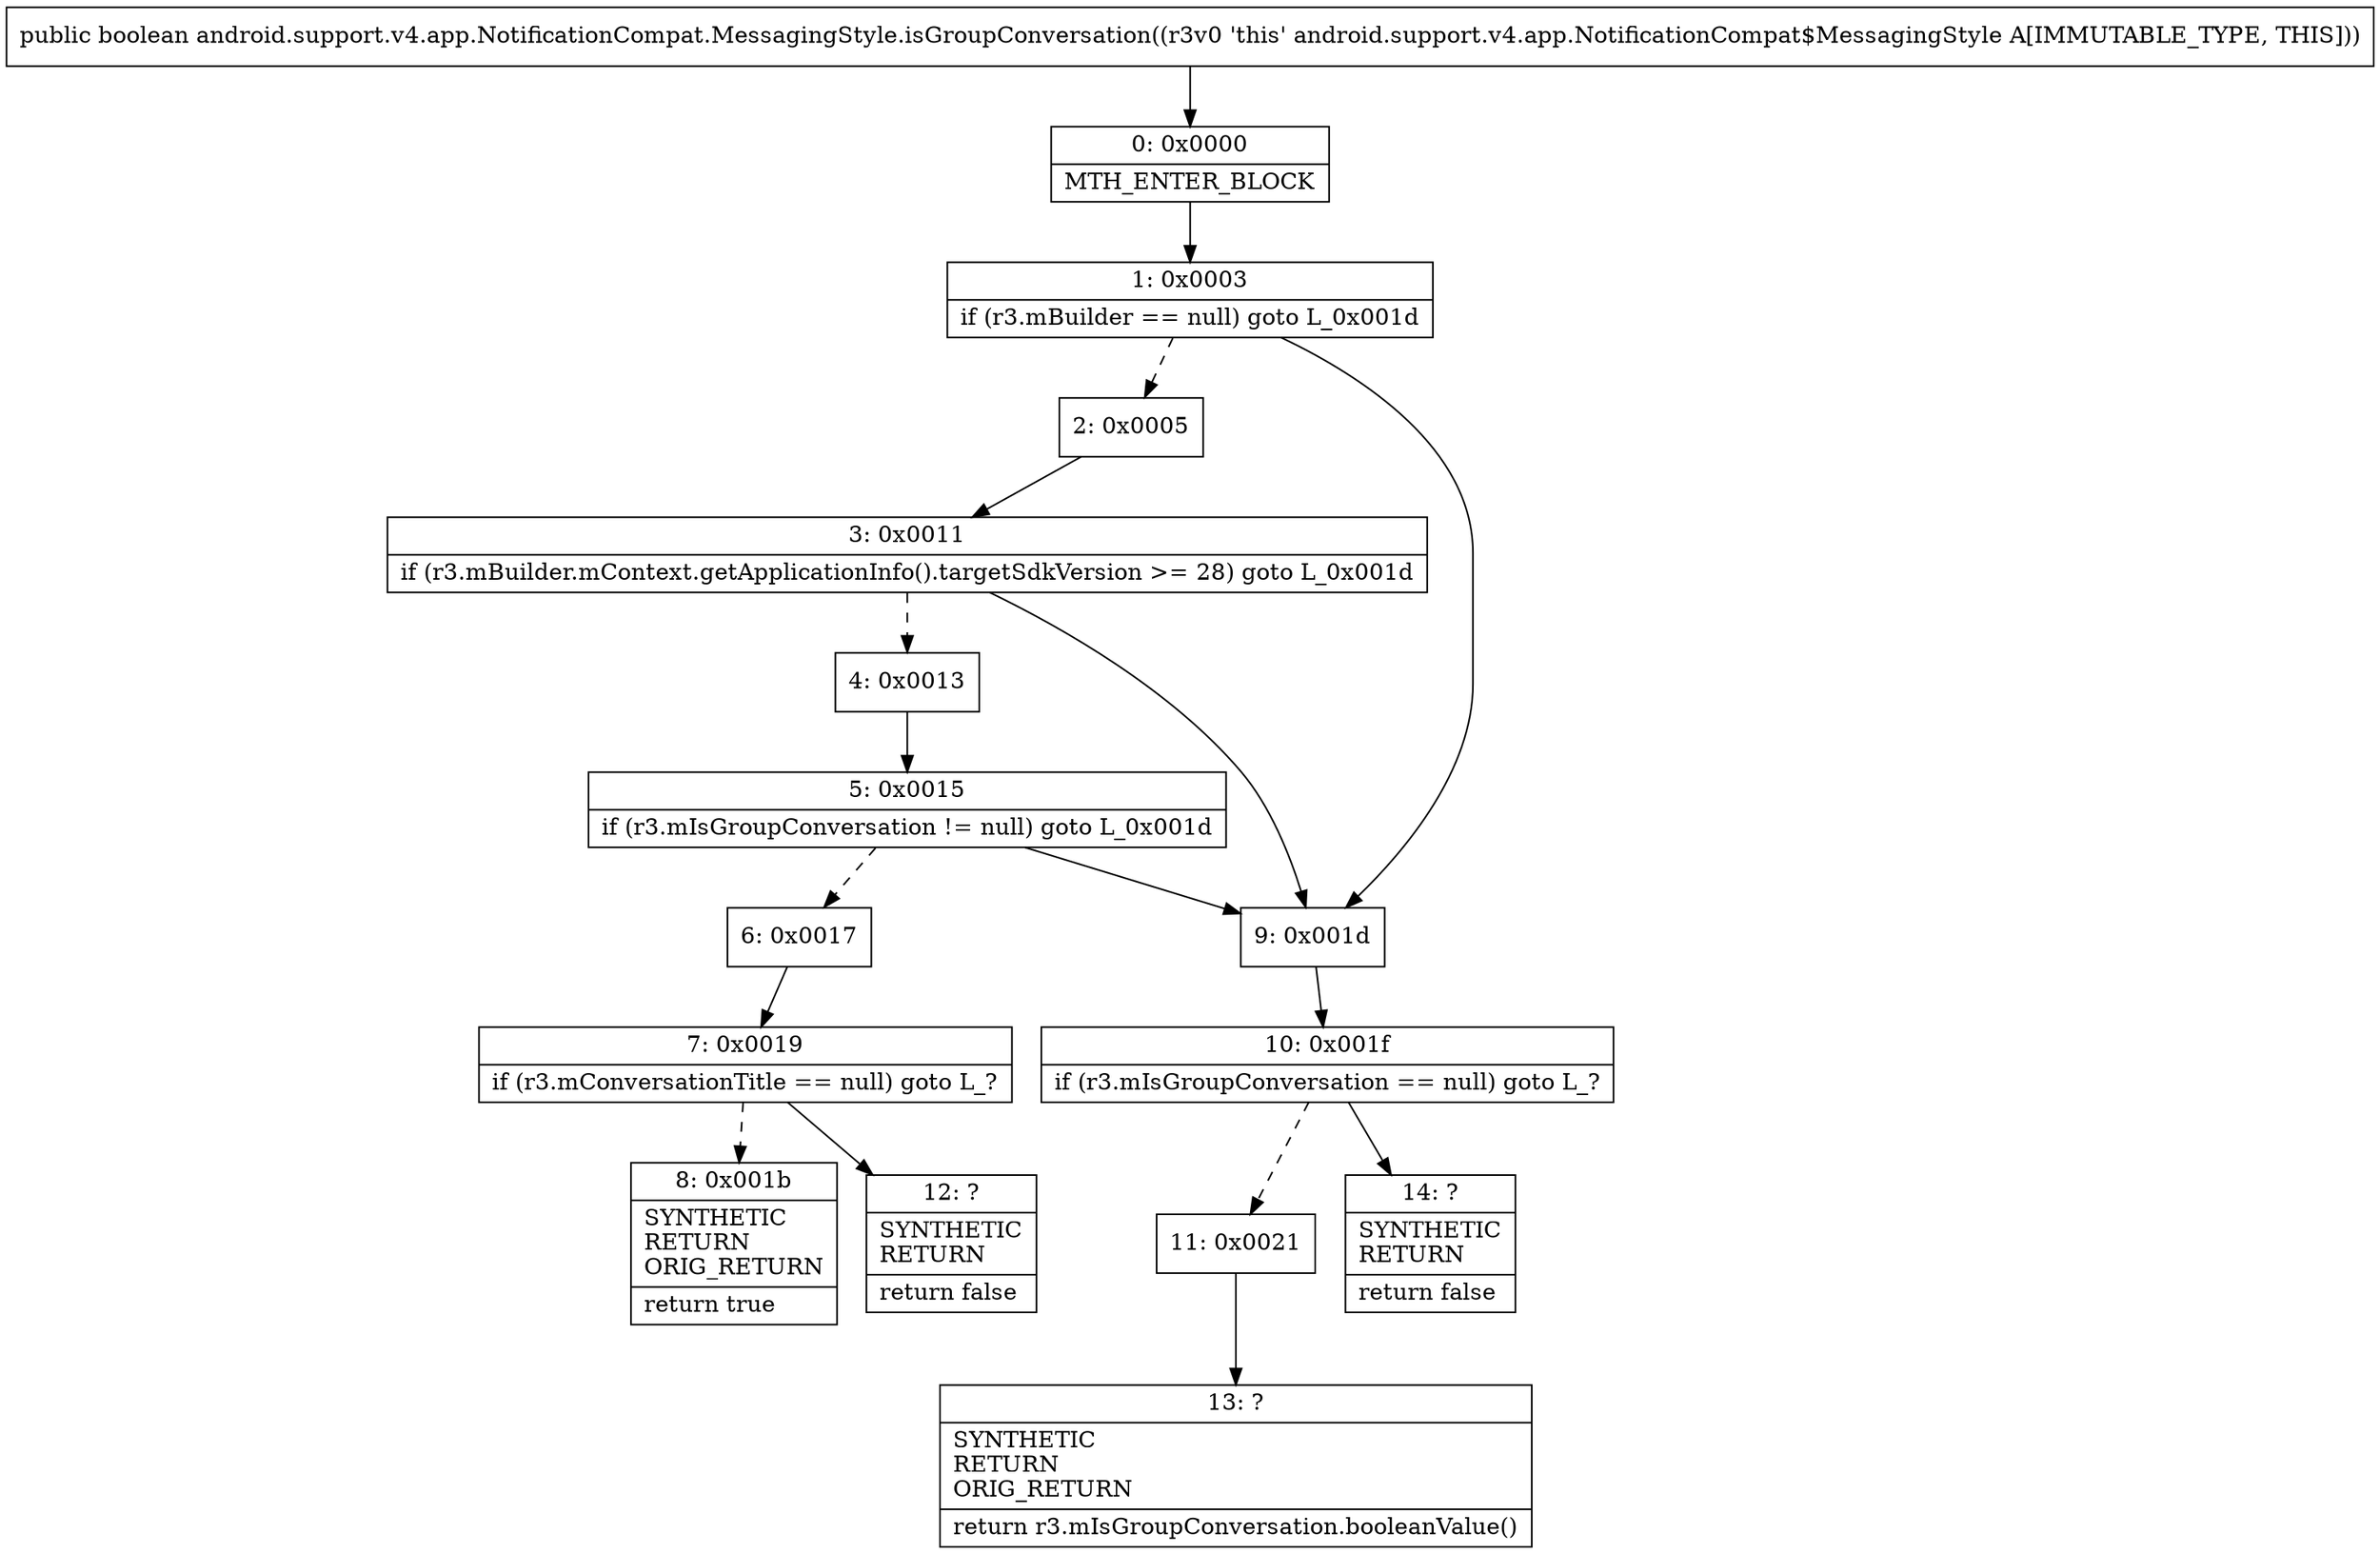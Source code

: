 digraph "CFG forandroid.support.v4.app.NotificationCompat.MessagingStyle.isGroupConversation()Z" {
Node_0 [shape=record,label="{0\:\ 0x0000|MTH_ENTER_BLOCK\l}"];
Node_1 [shape=record,label="{1\:\ 0x0003|if (r3.mBuilder == null) goto L_0x001d\l}"];
Node_2 [shape=record,label="{2\:\ 0x0005}"];
Node_3 [shape=record,label="{3\:\ 0x0011|if (r3.mBuilder.mContext.getApplicationInfo().targetSdkVersion \>= 28) goto L_0x001d\l}"];
Node_4 [shape=record,label="{4\:\ 0x0013}"];
Node_5 [shape=record,label="{5\:\ 0x0015|if (r3.mIsGroupConversation != null) goto L_0x001d\l}"];
Node_6 [shape=record,label="{6\:\ 0x0017}"];
Node_7 [shape=record,label="{7\:\ 0x0019|if (r3.mConversationTitle == null) goto L_?\l}"];
Node_8 [shape=record,label="{8\:\ 0x001b|SYNTHETIC\lRETURN\lORIG_RETURN\l|return true\l}"];
Node_9 [shape=record,label="{9\:\ 0x001d}"];
Node_10 [shape=record,label="{10\:\ 0x001f|if (r3.mIsGroupConversation == null) goto L_?\l}"];
Node_11 [shape=record,label="{11\:\ 0x0021}"];
Node_12 [shape=record,label="{12\:\ ?|SYNTHETIC\lRETURN\l|return false\l}"];
Node_13 [shape=record,label="{13\:\ ?|SYNTHETIC\lRETURN\lORIG_RETURN\l|return r3.mIsGroupConversation.booleanValue()\l}"];
Node_14 [shape=record,label="{14\:\ ?|SYNTHETIC\lRETURN\l|return false\l}"];
MethodNode[shape=record,label="{public boolean android.support.v4.app.NotificationCompat.MessagingStyle.isGroupConversation((r3v0 'this' android.support.v4.app.NotificationCompat$MessagingStyle A[IMMUTABLE_TYPE, THIS])) }"];
MethodNode -> Node_0;
Node_0 -> Node_1;
Node_1 -> Node_2[style=dashed];
Node_1 -> Node_9;
Node_2 -> Node_3;
Node_3 -> Node_4[style=dashed];
Node_3 -> Node_9;
Node_4 -> Node_5;
Node_5 -> Node_6[style=dashed];
Node_5 -> Node_9;
Node_6 -> Node_7;
Node_7 -> Node_8[style=dashed];
Node_7 -> Node_12;
Node_9 -> Node_10;
Node_10 -> Node_11[style=dashed];
Node_10 -> Node_14;
Node_11 -> Node_13;
}

